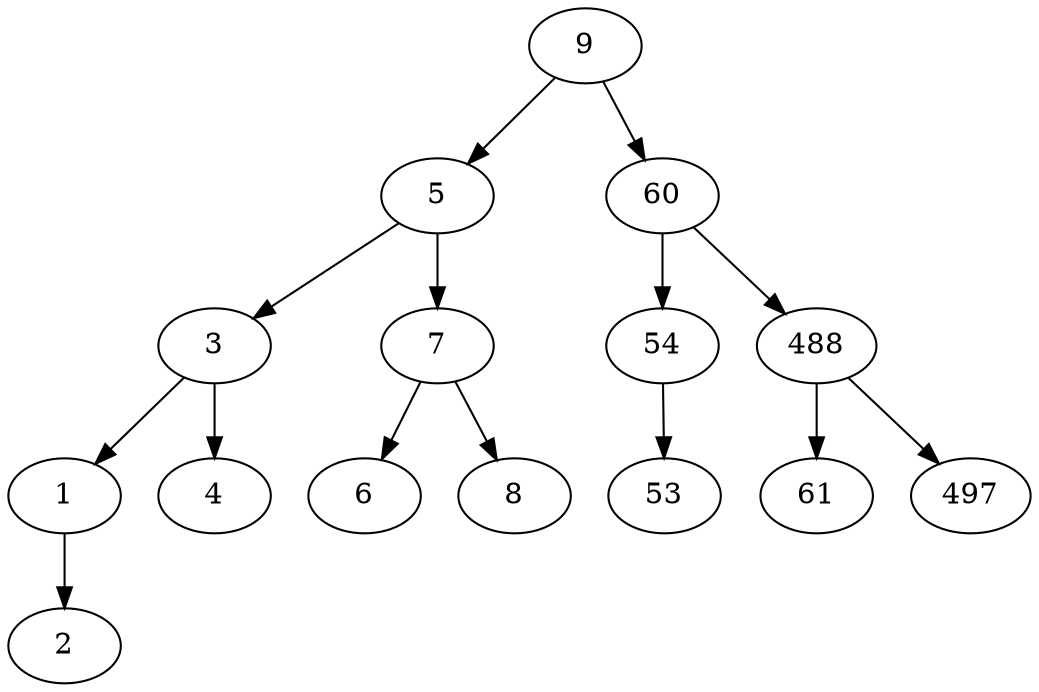 digraph avl {
9 -> 5;
9 -> 60;
5 -> 3;
5 -> 7;
3 -> 1;
3 -> 4;
1 -> 2;
7 -> 6;
7 -> 8;
60 -> 54;
60 -> 488;
54 -> 53;
488 -> 61;
488 -> 497;
}
